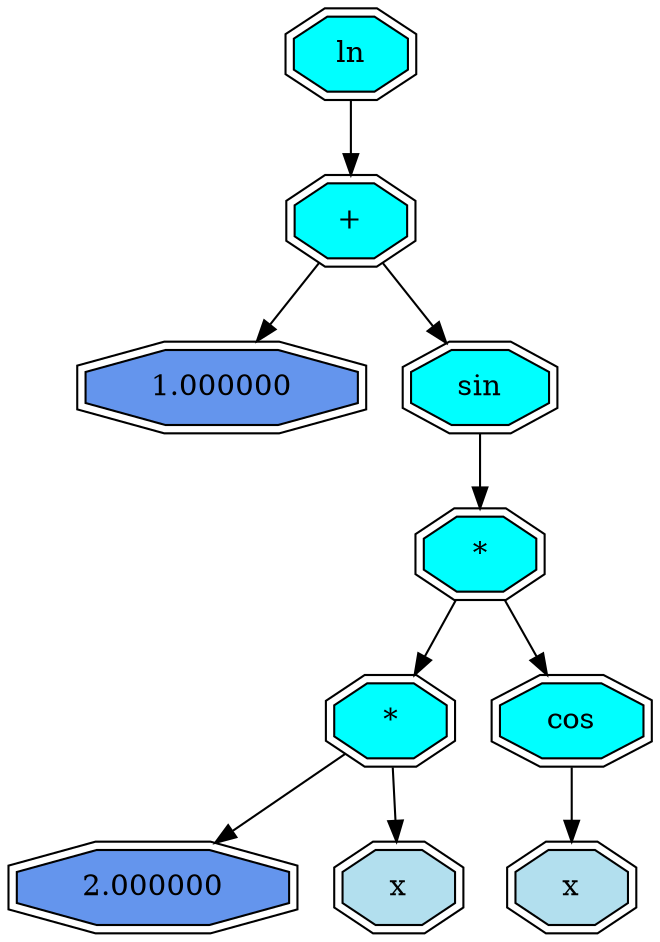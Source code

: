 digraph G { 
node [shape = record];
 12170056320  12170056320 [shape = doubleoctagon, style = filled, fillcolor = aqua  label = " ln "];

 12170056320 -> 12170056260 
 12170056260 [shape = doubleoctagon, style = filled, fillcolor = aqua  label = " + "];
12170056260 -> 12170057500
 12170056260 -> 12170056220 
 12170057500 [shape = doubleoctagon, style = filled, fillcolor = cornflowerblue  label = " 1.000000 "];
 12170056220 [shape = doubleoctagon, style = filled, fillcolor = aqua  label = " sin "];

 12170056220 -> 12170056160 
 12170056160 [shape = doubleoctagon, style = filled, fillcolor = aqua  label = " * "];
12170056160 -> 12170057340
 12170056160 -> 12170056120 
 12170057340 [shape = doubleoctagon, style = filled, fillcolor = aqua  label = " * "];
12170057340 -> 12170057540
 12170057340 -> 12170057300 
 12170057540 [shape = doubleoctagon, style = filled, fillcolor = cornflowerblue  label = " 2.000000 "];
 12170057300 [shape = doubleoctagon, style = filled, fillcolor = lightblue2  label = " x "];
 12170056120 [shape = doubleoctagon, style = filled, fillcolor = aqua  label = " cos "];

 12170056120 -> 12170056060 
 12170056060 [shape = doubleoctagon, style = filled, fillcolor = lightblue2  label = " x "];
}
